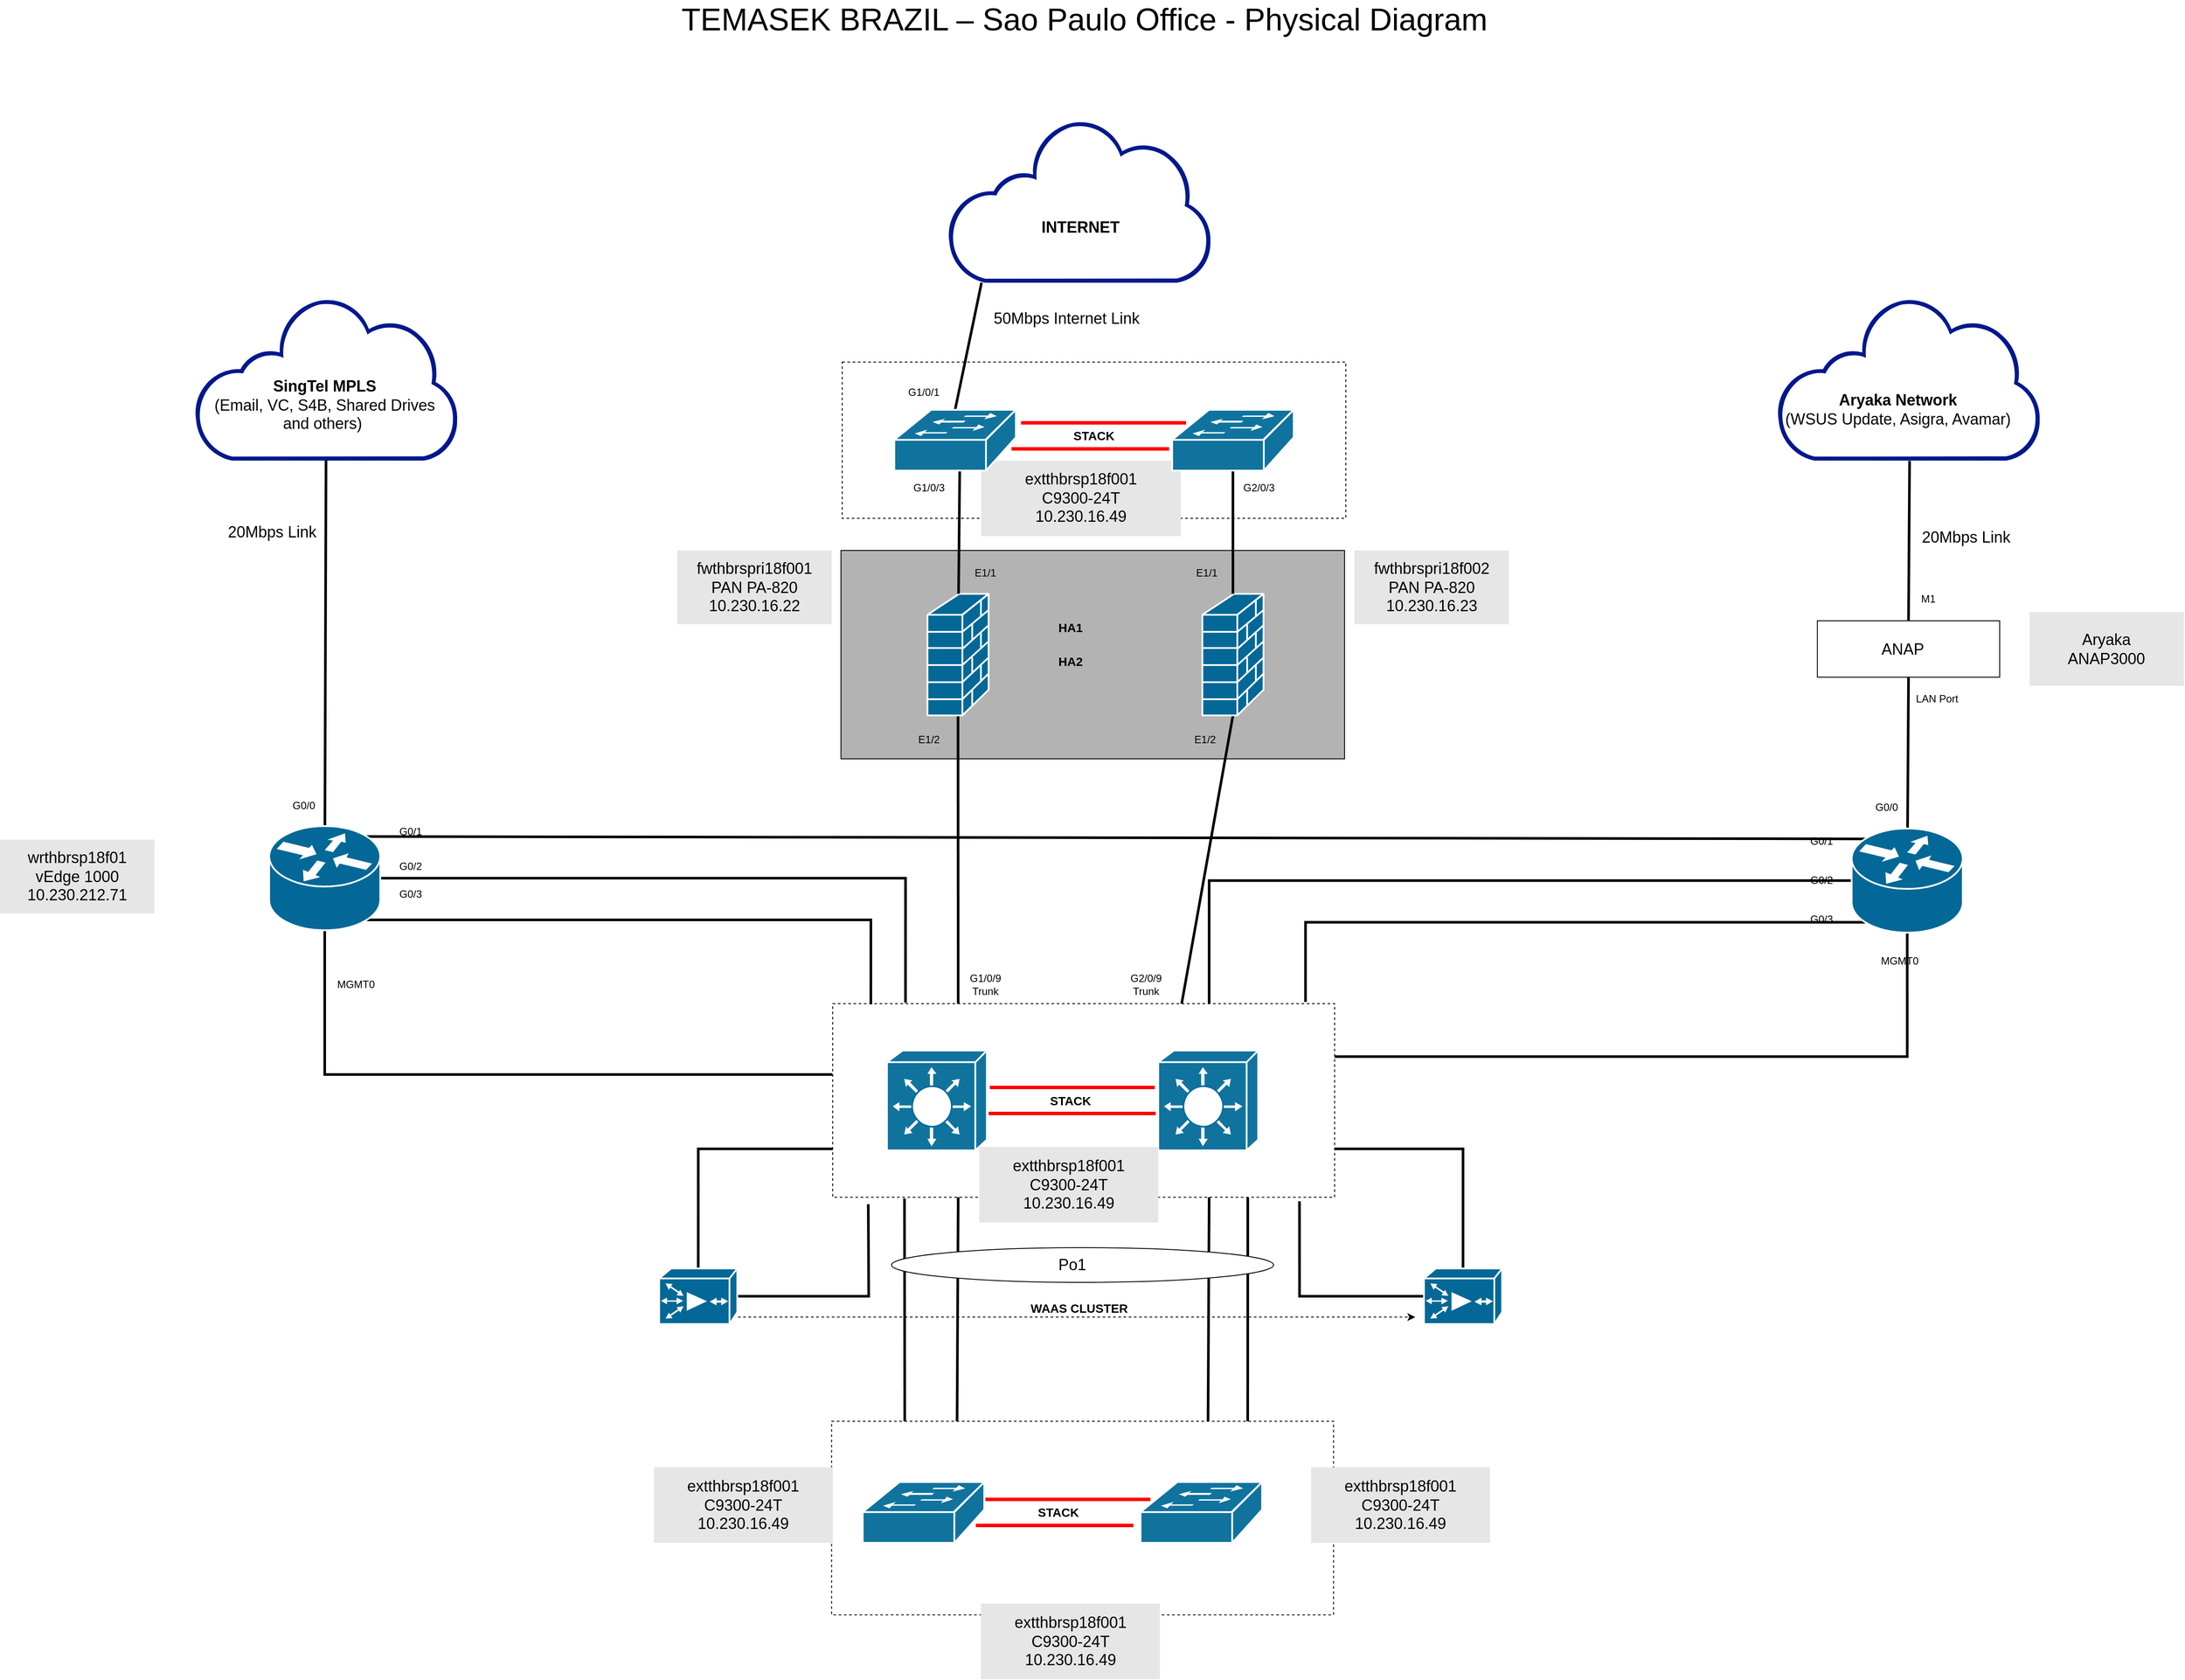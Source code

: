 <mxfile version="21.3.7" type="github">
  <diagram name="Page-1" id="c37626ed-c26b-45fb-9056-f9ebc6bb27b6">
    <mxGraphModel dx="3124" dy="1345" grid="1" gridSize="10" guides="1" tooltips="1" connect="1" arrows="1" fold="1" page="1" pageScale="1" pageWidth="1100" pageHeight="850" background="none" math="0" shadow="0">
      <root>
        <mxCell id="0" />
        <mxCell id="1" style="" parent="0" />
        <mxCell id="vTYYTcCQBsunpqbKioIv-147" value="" style="whiteSpace=wrap;html=1;dashed=1;" vertex="1" parent="1">
          <mxGeometry x="-282.23" y="830" width="578.08" height="223" as="geometry" />
        </mxCell>
        <mxCell id="vTYYTcCQBsunpqbKioIv-161" style="edgeStyle=none;shape=connector;rounded=0;orthogonalLoop=1;jettySize=auto;html=1;exitX=0.5;exitY=1;exitDx=0;exitDy=0;labelBackgroundColor=default;strokeColor=default;fontFamily=Helvetica;fontSize=12;fontColor=default;endArrow=none;strokeWidth=3;startArrow=none;startFill=0;endFill=0;" edge="1" parent="1" source="vTYYTcCQBsunpqbKioIv-38" target="vTYYTcCQBsunpqbKioIv-94">
          <mxGeometry relative="1" as="geometry" />
        </mxCell>
        <mxCell id="vTYYTcCQBsunpqbKioIv-38" value="" style="whiteSpace=wrap;html=1;" vertex="1" parent="1">
          <mxGeometry x="853.08" y="-92.0" width="210" height="65" as="geometry" />
        </mxCell>
        <mxCell id="zVsSm3GNM5P4r3RZKPwx-50" value="" style="whiteSpace=wrap;html=1;fillColor=#B3B3B3;" parent="1" vertex="1">
          <mxGeometry x="-271.43" y="-173" width="580" height="240" as="geometry" />
        </mxCell>
        <mxCell id="zVsSm3GNM5P4r3RZKPwx-32" value="" style="whiteSpace=wrap;html=1;dashed=1;" parent="1" vertex="1">
          <mxGeometry x="-270" y="-390" width="580" height="180" as="geometry" />
        </mxCell>
        <mxCell id="vTYYTcCQBsunpqbKioIv-122" style="edgeStyle=none;rounded=0;orthogonalLoop=1;jettySize=auto;html=1;exitX=0.5;exitY=1;exitDx=0;exitDy=0;exitPerimeter=0;fontFamily=Helvetica;fontSize=12;fontColor=default;entryX=0.25;entryY=0;entryDx=0;entryDy=0;strokeWidth=3;startArrow=none;startFill=0;endArrow=none;endFill=0;" edge="1" parent="1" source="zVsSm3GNM5P4r3RZKPwx-8" target="vTYYTcCQBsunpqbKioIv-16">
          <mxGeometry relative="1" as="geometry" />
        </mxCell>
        <mxCell id="zVsSm3GNM5P4r3RZKPwx-8" value="" style="shape=mxgraph.cisco.security.firewall;html=1;pointerEvents=1;dashed=0;fillColor=#036897;strokeColor=#ffffff;strokeWidth=2;verticalLabelPosition=bottom;verticalAlign=top;align=center;outlineConnect=0;" parent="1" vertex="1">
          <mxGeometry x="-171.85" y="-123" width="70.43" height="140" as="geometry" />
        </mxCell>
        <mxCell id="zVsSm3GNM5P4r3RZKPwx-12" value="G1/0/1" style="text;strokeColor=none;align=center;fillColor=none;html=1;verticalAlign=middle;whiteSpace=wrap;rounded=0;" parent="1" vertex="1">
          <mxGeometry x="-206.41" y="-370" width="60" height="30" as="geometry" />
        </mxCell>
        <mxCell id="zVsSm3GNM5P4r3RZKPwx-13" value="G1/0/3" style="text;strokeColor=none;align=center;fillColor=none;html=1;verticalAlign=middle;whiteSpace=wrap;rounded=0;" parent="1" vertex="1">
          <mxGeometry x="-200" y="-260" width="60" height="30" as="geometry" />
        </mxCell>
        <mxCell id="zVsSm3GNM5P4r3RZKPwx-19" value="G2/0/3" style="text;strokeColor=none;align=center;fillColor=none;html=1;verticalAlign=middle;whiteSpace=wrap;rounded=0;" parent="1" vertex="1">
          <mxGeometry x="180" y="-260" width="60" height="30" as="geometry" />
        </mxCell>
        <mxCell id="zVsSm3GNM5P4r3RZKPwx-24" value="" style="line;html=1;strokeColor=#FF0000;fillColor=#FF0000;" parent="1" vertex="1">
          <mxGeometry x="-75" y="-295" width="181.45" height="10" as="geometry" />
        </mxCell>
        <mxCell id="zVsSm3GNM5P4r3RZKPwx-27" value="" style="line;html=1;strokeColor=#FF0000;fillColor=#FF0000;" parent="1" vertex="1">
          <mxGeometry x="-64" y="-325" width="190" height="10" as="geometry" />
        </mxCell>
        <mxCell id="zVsSm3GNM5P4r3RZKPwx-28" value="&lt;b&gt;&lt;font style=&quot;font-size: 14px;&quot;&gt;STACK&lt;/font&gt;&lt;/b&gt;" style="text;strokeColor=none;align=center;fillColor=none;html=1;verticalAlign=middle;whiteSpace=wrap;rounded=0;" parent="1" vertex="1">
          <mxGeometry x="-10" y="-320" width="60" height="30" as="geometry" />
        </mxCell>
        <mxCell id="zVsSm3GNM5P4r3RZKPwx-29" value="&lt;font style=&quot;font-size: 36px;&quot;&gt;TEMASEK BRAZIL – Sao Paulo Office - Physical Diagram&lt;/font&gt;" style="text;strokeColor=none;align=center;fillColor=none;html=1;verticalAlign=middle;whiteSpace=wrap;rounded=0;" parent="1" vertex="1">
          <mxGeometry x="-495.83" y="-800" width="1010" height="30" as="geometry" />
        </mxCell>
        <mxCell id="zVsSm3GNM5P4r3RZKPwx-43" value="&lt;font style=&quot;font-size: 18px;&quot;&gt;extthbrsp18f001&lt;br&gt;C9300-24T&lt;br&gt;10.230.16.49&lt;/font&gt;" style="text;strokeColor=none;align=center;fillColor=#E6E6E6;html=1;verticalAlign=middle;whiteSpace=wrap;rounded=0;" parent="1" vertex="1">
          <mxGeometry x="-110" y="-276.5" width="230" height="87" as="geometry" />
        </mxCell>
        <mxCell id="vTYYTcCQBsunpqbKioIv-123" style="edgeStyle=none;rounded=0;orthogonalLoop=1;jettySize=auto;html=1;exitX=0.5;exitY=1;exitDx=0;exitDy=0;exitPerimeter=0;entryX=0.695;entryY=0.004;entryDx=0;entryDy=0;entryPerimeter=0;fontFamily=Helvetica;fontSize=12;fontColor=default;strokeWidth=3;startArrow=none;startFill=0;endArrow=none;endFill=0;" edge="1" parent="1" source="zVsSm3GNM5P4r3RZKPwx-52" target="vTYYTcCQBsunpqbKioIv-16">
          <mxGeometry relative="1" as="geometry" />
        </mxCell>
        <mxCell id="zVsSm3GNM5P4r3RZKPwx-52" value="" style="shape=mxgraph.cisco.security.firewall;html=1;pointerEvents=1;dashed=0;fillColor=#036897;strokeColor=#ffffff;strokeWidth=2;verticalLabelPosition=bottom;verticalAlign=top;align=center;outlineConnect=0;" parent="1" vertex="1">
          <mxGeometry x="144.79" y="-123" width="70.43" height="140" as="geometry" />
        </mxCell>
        <mxCell id="zVsSm3GNM5P4r3RZKPwx-55" value="&lt;font style=&quot;font-size: 18px;&quot;&gt;fwthbrspri18f002&lt;br&gt;PAN PA-820&lt;br&gt;10.230.16.23&lt;/font&gt;" style="text;strokeColor=none;align=center;fillColor=#E6E6E6;html=1;verticalAlign=middle;whiteSpace=wrap;rounded=0;" parent="1" vertex="1">
          <mxGeometry x="320.0" y="-173" width="177.83" height="85" as="geometry" />
        </mxCell>
        <mxCell id="zVsSm3GNM5P4r3RZKPwx-56" value="&lt;font style=&quot;font-size: 18px;&quot;&gt;fwthbrspri18f001&lt;br&gt;PAN PA-820&lt;br&gt;10.230.16.22&lt;/font&gt;" style="text;strokeColor=none;align=center;fillColor=#E6E6E6;html=1;verticalAlign=middle;whiteSpace=wrap;rounded=0;" parent="1" vertex="1">
          <mxGeometry x="-460.06" y="-173" width="177.83" height="85" as="geometry" />
        </mxCell>
        <mxCell id="vTYYTcCQBsunpqbKioIv-1" value="&lt;font style=&quot;font-size: 18px;&quot;&gt;50Mbps Internet Link&lt;/font&gt;" style="text;strokeColor=none;align=center;fillColor=none;html=1;verticalAlign=middle;whiteSpace=wrap;rounded=0;" vertex="1" parent="1">
          <mxGeometry x="-110" y="-455" width="197.17" height="30" as="geometry" />
        </mxCell>
        <mxCell id="vTYYTcCQBsunpqbKioIv-4" value="E1/1" style="text;strokeColor=none;align=center;fillColor=none;html=1;verticalAlign=middle;whiteSpace=wrap;rounded=0;" vertex="1" parent="1">
          <mxGeometry x="-135" y="-162" width="60" height="30" as="geometry" />
        </mxCell>
        <mxCell id="vTYYTcCQBsunpqbKioIv-5" value="E1/2" style="text;strokeColor=none;align=center;fillColor=none;html=1;verticalAlign=middle;whiteSpace=wrap;rounded=0;" vertex="1" parent="1">
          <mxGeometry x="-200.0" y="30" width="60" height="30" as="geometry" />
        </mxCell>
        <mxCell id="vTYYTcCQBsunpqbKioIv-8" value="E1/1" style="text;strokeColor=none;align=center;fillColor=none;html=1;verticalAlign=middle;whiteSpace=wrap;rounded=0;" vertex="1" parent="1">
          <mxGeometry x="120.0" y="-162" width="60" height="30" as="geometry" />
        </mxCell>
        <mxCell id="vTYYTcCQBsunpqbKioIv-9" value="E1/2" style="text;strokeColor=none;align=center;fillColor=none;html=1;verticalAlign=middle;whiteSpace=wrap;rounded=0;" vertex="1" parent="1">
          <mxGeometry x="118.0" y="30" width="60" height="30" as="geometry" />
        </mxCell>
        <mxCell id="vTYYTcCQBsunpqbKioIv-12" value="&lt;b&gt;&lt;font style=&quot;font-size: 14px;&quot;&gt;HA1&lt;/font&gt;&lt;/b&gt;" style="text;strokeColor=none;align=center;fillColor=none;html=1;verticalAlign=middle;whiteSpace=wrap;rounded=0;" vertex="1" parent="1">
          <mxGeometry x="-37.01" y="-99" width="60" height="30" as="geometry" />
        </mxCell>
        <mxCell id="vTYYTcCQBsunpqbKioIv-13" value="&lt;b&gt;&lt;font style=&quot;font-size: 14px;&quot;&gt;HA2&lt;/font&gt;&lt;/b&gt;" style="text;strokeColor=none;align=center;fillColor=none;html=1;verticalAlign=middle;whiteSpace=wrap;rounded=0;" vertex="1" parent="1">
          <mxGeometry x="-37.01" y="-60" width="60" height="30" as="geometry" />
        </mxCell>
        <mxCell id="vTYYTcCQBsunpqbKioIv-14" value="&lt;font style=&quot;font-size: 18px;&quot;&gt;&lt;b&gt;INTERNET&lt;/b&gt;&lt;/font&gt;" style="text;strokeColor=none;align=center;fillColor=none;html=1;verticalAlign=middle;whiteSpace=wrap;rounded=0;" vertex="1" parent="1">
          <mxGeometry x="-94.34" y="-560" width="197.17" height="30" as="geometry" />
        </mxCell>
        <mxCell id="vTYYTcCQBsunpqbKioIv-150" style="edgeStyle=none;shape=connector;rounded=0;orthogonalLoop=1;jettySize=auto;html=1;exitX=0.143;exitY=1.006;exitDx=0;exitDy=0;labelBackgroundColor=default;strokeColor=default;fontFamily=Helvetica;fontSize=12;fontColor=default;endArrow=none;exitPerimeter=0;strokeWidth=3;startArrow=none;startFill=0;endFill=0;" edge="1" parent="1" source="vTYYTcCQBsunpqbKioIv-16">
          <mxGeometry relative="1" as="geometry">
            <mxPoint x="-198" y="830" as="targetPoint" />
          </mxGeometry>
        </mxCell>
        <mxCell id="vTYYTcCQBsunpqbKioIv-151" style="edgeStyle=none;shape=connector;rounded=0;orthogonalLoop=1;jettySize=auto;html=1;exitX=0.25;exitY=1;exitDx=0;exitDy=0;entryX=0.25;entryY=0;entryDx=0;entryDy=0;labelBackgroundColor=default;strokeColor=default;fontFamily=Helvetica;fontSize=12;fontColor=default;endArrow=none;strokeWidth=3;startArrow=none;startFill=0;endFill=0;" edge="1" parent="1" source="vTYYTcCQBsunpqbKioIv-16" target="vTYYTcCQBsunpqbKioIv-147">
          <mxGeometry relative="1" as="geometry" />
        </mxCell>
        <mxCell id="vTYYTcCQBsunpqbKioIv-152" style="edgeStyle=none;shape=connector;rounded=0;orthogonalLoop=1;jettySize=auto;html=1;exitX=0.827;exitY=1.003;exitDx=0;exitDy=0;labelBackgroundColor=default;strokeColor=default;fontFamily=Helvetica;fontSize=12;fontColor=default;endArrow=none;exitPerimeter=0;entryX=0.829;entryY=0;entryDx=0;entryDy=0;entryPerimeter=0;strokeWidth=3;startArrow=none;startFill=0;endFill=0;" edge="1" parent="1" source="vTYYTcCQBsunpqbKioIv-16" target="vTYYTcCQBsunpqbKioIv-147">
          <mxGeometry relative="1" as="geometry" />
        </mxCell>
        <mxCell id="vTYYTcCQBsunpqbKioIv-153" style="edgeStyle=none;shape=connector;rounded=0;orthogonalLoop=1;jettySize=auto;html=1;exitX=0.75;exitY=1;exitDx=0;exitDy=0;entryX=0.75;entryY=0;entryDx=0;entryDy=0;labelBackgroundColor=default;strokeColor=default;fontFamily=Helvetica;fontSize=12;fontColor=default;endArrow=none;strokeWidth=3;startArrow=none;startFill=0;endFill=0;" edge="1" parent="1" source="vTYYTcCQBsunpqbKioIv-16" target="vTYYTcCQBsunpqbKioIv-147">
          <mxGeometry relative="1" as="geometry" />
        </mxCell>
        <mxCell id="vTYYTcCQBsunpqbKioIv-16" value="" style="whiteSpace=wrap;html=1;dashed=1;" vertex="1" parent="1">
          <mxGeometry x="-280.96" y="349" width="578.08" height="223" as="geometry" />
        </mxCell>
        <mxCell id="vTYYTcCQBsunpqbKioIv-22" value="" style="shape=mxgraph.cisco.switches.layer_3_switch;html=1;dashed=0;fillColor=#10739E;strokeColor=#ffffff;strokeWidth=2;verticalLabelPosition=bottom;verticalAlign=top;fontFamily=Helvetica;fontSize=36;fontColor=#FFB366" vertex="1" parent="1">
          <mxGeometry x="-218.5" y="403" width="115.08" height="115" as="geometry" />
        </mxCell>
        <mxCell id="vTYYTcCQBsunpqbKioIv-23" value="" style="shape=mxgraph.cisco.switches.layer_3_switch;html=1;dashed=0;fillColor=#10739E;strokeColor=#ffffff;strokeWidth=2;verticalLabelPosition=bottom;verticalAlign=top;fontFamily=Helvetica;fontSize=36;fontColor=#FFB366" vertex="1" parent="1">
          <mxGeometry x="93.96" y="403" width="115.08" height="115" as="geometry" />
        </mxCell>
        <mxCell id="vTYYTcCQBsunpqbKioIv-24" value="" style="line;html=1;strokeColor=#FF0000;fillColor=#FF0000;" vertex="1" parent="1">
          <mxGeometry x="-101.42" y="470.5" width="192.46" height="10" as="geometry" />
        </mxCell>
        <mxCell id="vTYYTcCQBsunpqbKioIv-25" value="" style="line;html=1;strokeColor=#FF0000;fillColor=#FF0000;" vertex="1" parent="1">
          <mxGeometry x="-100.03" y="440.5" width="190" height="10" as="geometry" />
        </mxCell>
        <mxCell id="vTYYTcCQBsunpqbKioIv-26" value="&lt;b&gt;&lt;font style=&quot;font-size: 14px;&quot;&gt;STACK&lt;/font&gt;&lt;/b&gt;" style="text;strokeColor=none;align=center;fillColor=none;html=1;verticalAlign=middle;whiteSpace=wrap;rounded=0;" vertex="1" parent="1">
          <mxGeometry x="-37.19" y="445.5" width="60" height="30" as="geometry" />
        </mxCell>
        <mxCell id="vTYYTcCQBsunpqbKioIv-27" value="G1/0/9&lt;br&gt;Trunk" style="text;strokeColor=none;align=center;fillColor=none;html=1;verticalAlign=middle;whiteSpace=wrap;rounded=0;" vertex="1" parent="1">
          <mxGeometry x="-135" y="312" width="60" height="30" as="geometry" />
        </mxCell>
        <mxCell id="vTYYTcCQBsunpqbKioIv-30" value="G2/0/9&lt;br&gt;Trunk" style="text;strokeColor=none;align=center;fillColor=none;html=1;verticalAlign=middle;whiteSpace=wrap;rounded=0;" vertex="1" parent="1">
          <mxGeometry x="50" y="312" width="60" height="30" as="geometry" />
        </mxCell>
        <mxCell id="vTYYTcCQBsunpqbKioIv-32" value="&lt;font style=&quot;font-size: 18px;&quot;&gt;extthbrsp18f001&lt;br&gt;C9300-24T&lt;br&gt;10.230.16.49&lt;/font&gt;" style="text;strokeColor=none;align=center;fillColor=#E6E6E6;html=1;verticalAlign=middle;whiteSpace=wrap;rounded=0;" vertex="1" parent="1">
          <mxGeometry x="-112.15" y="514" width="206.11" height="87" as="geometry" />
        </mxCell>
        <mxCell id="vTYYTcCQBsunpqbKioIv-160" style="edgeStyle=none;shape=connector;rounded=0;orthogonalLoop=1;jettySize=auto;html=1;exitX=0.504;exitY=1.002;exitDx=0;exitDy=0;exitPerimeter=0;entryX=0.5;entryY=0;entryDx=0;entryDy=0;labelBackgroundColor=default;strokeColor=default;fontFamily=Helvetica;fontSize=12;fontColor=default;endArrow=none;strokeWidth=3;startArrow=none;startFill=0;endFill=0;" edge="1" parent="1" source="vTYYTcCQBsunpqbKioIv-33" target="vTYYTcCQBsunpqbKioIv-38">
          <mxGeometry relative="1" as="geometry" />
        </mxCell>
        <mxCell id="vTYYTcCQBsunpqbKioIv-33" value="" style="sketch=0;aspect=fixed;pointerEvents=1;shadow=0;dashed=0;html=1;strokeColor=none;labelPosition=center;verticalLabelPosition=bottom;verticalAlign=top;align=center;fillColor=#00188D;shape=mxgraph.mscae.enterprise.internet_hollow" vertex="1" parent="1">
          <mxGeometry x="805.99" y="-465.1" width="304.19" height="188.6" as="geometry" />
        </mxCell>
        <mxCell id="vTYYTcCQBsunpqbKioIv-34" value="&lt;font style=&quot;font-size: 18px;&quot;&gt;&lt;b&gt;Aryaka Network&lt;/b&gt;&lt;br&gt;(WSUS Update, Asigra, Avamar)&lt;br&gt;&lt;/font&gt;" style="text;strokeColor=none;align=center;fillColor=none;html=1;verticalAlign=middle;whiteSpace=wrap;rounded=0;" vertex="1" parent="1">
          <mxGeometry x="800.66" y="-350" width="290" height="30" as="geometry" />
        </mxCell>
        <mxCell id="vTYYTcCQBsunpqbKioIv-136" style="edgeStyle=none;rounded=0;orthogonalLoop=1;jettySize=auto;html=1;exitX=0.13;exitY=1;exitDx=0;exitDy=0;exitPerimeter=0;entryX=0.5;entryY=0;entryDx=0;entryDy=0;entryPerimeter=0;fontFamily=Helvetica;fontSize=12;fontColor=default;strokeWidth=3;startArrow=none;startFill=0;endArrow=none;endFill=0;" edge="1" parent="1" source="vTYYTcCQBsunpqbKioIv-35" target="zVsSm3GNM5P4r3RZKPwx-3">
          <mxGeometry relative="1" as="geometry" />
        </mxCell>
        <mxCell id="vTYYTcCQBsunpqbKioIv-35" value="" style="sketch=0;aspect=fixed;pointerEvents=1;shadow=0;dashed=0;html=1;strokeColor=none;labelPosition=center;verticalLabelPosition=bottom;verticalAlign=top;align=center;fillColor=#00188D;shape=mxgraph.mscae.enterprise.internet_hollow" vertex="1" parent="1">
          <mxGeometry x="-149.09" y="-670" width="304.19" height="188.6" as="geometry" />
        </mxCell>
        <mxCell id="vTYYTcCQBsunpqbKioIv-37" value="&lt;font style=&quot;font-size: 18px;&quot;&gt;ANAP&lt;/font&gt;" style="text;strokeColor=none;align=center;fillColor=none;html=1;verticalAlign=middle;whiteSpace=wrap;rounded=0;shadow=1;" vertex="1" parent="1">
          <mxGeometry x="853.08" y="-74.5" width="197.17" height="30" as="geometry" />
        </mxCell>
        <mxCell id="vTYYTcCQBsunpqbKioIv-41" value="&lt;font style=&quot;font-size: 18px;&quot;&gt;20Mbps Link&lt;/font&gt;" style="text;strokeColor=none;align=center;fillColor=none;html=1;verticalAlign=middle;whiteSpace=wrap;rounded=0;" vertex="1" parent="1">
          <mxGeometry x="960.57" y="-203.0" width="127.17" height="30" as="geometry" />
        </mxCell>
        <mxCell id="vTYYTcCQBsunpqbKioIv-43" value="M1" style="text;strokeColor=none;align=center;fillColor=none;html=1;verticalAlign=middle;whiteSpace=wrap;rounded=0;" vertex="1" parent="1">
          <mxGeometry x="950.57" y="-132.0" width="60" height="30" as="geometry" />
        </mxCell>
        <mxCell id="vTYYTcCQBsunpqbKioIv-44" value="LAN Port" style="text;strokeColor=none;align=center;fillColor=none;html=1;verticalAlign=middle;whiteSpace=wrap;rounded=0;" vertex="1" parent="1">
          <mxGeometry x="960.57" y="-17.0" width="60" height="30" as="geometry" />
        </mxCell>
        <mxCell id="vTYYTcCQBsunpqbKioIv-45" value="&lt;font style=&quot;font-size: 18px;&quot;&gt;Aryaka &lt;br&gt;ANAP3000&lt;/font&gt;" style="text;strokeColor=none;align=center;fillColor=#E6E6E6;html=1;verticalAlign=middle;whiteSpace=wrap;rounded=0;" vertex="1" parent="1">
          <mxGeometry x="1097.44" y="-102.0" width="177.83" height="85" as="geometry" />
        </mxCell>
        <mxCell id="vTYYTcCQBsunpqbKioIv-104" style="edgeStyle=none;rounded=1;orthogonalLoop=1;jettySize=auto;html=1;exitX=0.5;exitY=1;exitDx=0;exitDy=0;exitPerimeter=0;strokeColor=none;" edge="1" parent="1" source="vTYYTcCQBsunpqbKioIv-47" target="vTYYTcCQBsunpqbKioIv-58">
          <mxGeometry relative="1" as="geometry" />
        </mxCell>
        <mxCell id="vTYYTcCQBsunpqbKioIv-105" style="edgeStyle=none;orthogonalLoop=1;jettySize=auto;html=1;exitX=0.5;exitY=1;exitDx=0;exitDy=0;exitPerimeter=0;rounded=0;strokeColor=default;shadow=0;jumpStyle=none;endArrow=none;endFill=0;strokeWidth=3;startArrow=none;startFill=0;" edge="1" parent="1" source="vTYYTcCQBsunpqbKioIv-47" target="vTYYTcCQBsunpqbKioIv-58">
          <mxGeometry relative="1" as="geometry" />
        </mxCell>
        <mxCell id="vTYYTcCQBsunpqbKioIv-47" value="" style="sketch=0;aspect=fixed;pointerEvents=1;shadow=0;dashed=0;html=1;strokeColor=none;labelPosition=center;verticalLabelPosition=bottom;verticalAlign=top;align=center;fillColor=#00188D;shape=mxgraph.mscae.enterprise.internet_hollow" vertex="1" parent="1">
          <mxGeometry x="-1016.62" y="-465.1" width="304.19" height="188.6" as="geometry" />
        </mxCell>
        <mxCell id="vTYYTcCQBsunpqbKioIv-48" value="&lt;font style=&quot;font-size: 18px;&quot;&gt;&lt;b&gt;SingTel MPLS &lt;/b&gt;&lt;br&gt;(Email, VC, S4B, Shared Drives &lt;br&gt;and others)&amp;nbsp;&lt;br&gt;&lt;/font&gt;" style="text;strokeColor=none;align=center;fillColor=none;html=1;verticalAlign=middle;whiteSpace=wrap;rounded=0;" vertex="1" parent="1">
          <mxGeometry x="-1011.01" y="-355" width="290" height="30" as="geometry" />
        </mxCell>
        <mxCell id="vTYYTcCQBsunpqbKioIv-51" value="&lt;font style=&quot;font-size: 18px;&quot;&gt;20Mbps Link&lt;/font&gt;" style="text;strokeColor=none;align=center;fillColor=none;html=1;verticalAlign=middle;whiteSpace=wrap;rounded=0;" vertex="1" parent="1">
          <mxGeometry x="-990.0" y="-209" width="127.17" height="30" as="geometry" />
        </mxCell>
        <mxCell id="vTYYTcCQBsunpqbKioIv-108" style="edgeStyle=none;rounded=0;orthogonalLoop=1;jettySize=auto;html=1;exitX=0.88;exitY=0.1;exitDx=0;exitDy=0;exitPerimeter=0;entryX=0.12;entryY=0.1;entryDx=0;entryDy=0;entryPerimeter=0;fontFamily=Helvetica;fontSize=12;fontColor=default;strokeWidth=3;startArrow=none;startFill=0;endArrow=none;endFill=0;" edge="1" parent="1" source="vTYYTcCQBsunpqbKioIv-58" target="vTYYTcCQBsunpqbKioIv-94">
          <mxGeometry relative="1" as="geometry" />
        </mxCell>
        <mxCell id="vTYYTcCQBsunpqbKioIv-109" style="edgeStyle=orthogonalEdgeStyle;rounded=0;orthogonalLoop=1;jettySize=auto;html=1;exitX=1;exitY=0.5;exitDx=0;exitDy=0;exitPerimeter=0;entryX=0.145;entryY=-0.005;entryDx=0;entryDy=0;entryPerimeter=0;fontFamily=Helvetica;fontSize=12;fontColor=default;strokeWidth=3;startArrow=none;startFill=0;endArrow=none;endFill=0;" edge="1" parent="1" source="vTYYTcCQBsunpqbKioIv-58" target="vTYYTcCQBsunpqbKioIv-16">
          <mxGeometry relative="1" as="geometry" />
        </mxCell>
        <mxCell id="vTYYTcCQBsunpqbKioIv-110" style="edgeStyle=orthogonalEdgeStyle;rounded=0;orthogonalLoop=1;jettySize=auto;html=1;exitX=0.88;exitY=0.9;exitDx=0;exitDy=0;exitPerimeter=0;entryX=0.076;entryY=0.004;entryDx=0;entryDy=0;entryPerimeter=0;fontFamily=Helvetica;fontSize=12;fontColor=default;strokeWidth=3;startArrow=none;startFill=0;endArrow=none;endFill=0;" edge="1" parent="1" source="vTYYTcCQBsunpqbKioIv-58" target="vTYYTcCQBsunpqbKioIv-16">
          <mxGeometry relative="1" as="geometry" />
        </mxCell>
        <mxCell id="vTYYTcCQBsunpqbKioIv-111" style="edgeStyle=orthogonalEdgeStyle;rounded=0;orthogonalLoop=1;jettySize=auto;html=1;exitX=0.5;exitY=1;exitDx=0;exitDy=0;exitPerimeter=0;entryX=-0.001;entryY=0.366;entryDx=0;entryDy=0;entryPerimeter=0;fontFamily=Helvetica;fontSize=12;fontColor=default;strokeWidth=3;startArrow=none;startFill=0;endArrow=none;endFill=0;" edge="1" parent="1" source="vTYYTcCQBsunpqbKioIv-58" target="vTYYTcCQBsunpqbKioIv-16">
          <mxGeometry relative="1" as="geometry" />
        </mxCell>
        <mxCell id="vTYYTcCQBsunpqbKioIv-58" value="" style="shape=mxgraph.cisco.routers.router;html=1;pointerEvents=1;dashed=0;fillColor=#036897;strokeColor=#ffffff;strokeWidth=2;verticalLabelPosition=bottom;verticalAlign=top;align=center;outlineConnect=0;" vertex="1" parent="1">
          <mxGeometry x="-930" y="144.48" width="127.98" height="120" as="geometry" />
        </mxCell>
        <mxCell id="vTYYTcCQBsunpqbKioIv-60" value="&lt;font style=&quot;font-size: 18px;&quot;&gt;wrthbrsp18f01&lt;br&gt;vEdge 1000 &lt;br&gt;10.230.212.71&lt;/font&gt;" style="text;strokeColor=none;align=center;fillColor=#E6E6E6;html=1;verticalAlign=middle;whiteSpace=wrap;rounded=0;" vertex="1" parent="1">
          <mxGeometry x="-1240" y="160.02" width="177.83" height="85" as="geometry" />
        </mxCell>
        <mxCell id="vTYYTcCQBsunpqbKioIv-71" value="G0/2 &lt;br/&gt;" style="text;strokeColor=none;align=center;fillColor=none;html=1;verticalAlign=middle;whiteSpace=wrap;rounded=0;" vertex="1" parent="1">
          <mxGeometry x="-797" y="176.02" width="60" height="30" as="geometry" />
        </mxCell>
        <mxCell id="vTYYTcCQBsunpqbKioIv-72" value="G0/1 &lt;br/&gt;" style="text;strokeColor=none;align=center;fillColor=none;html=1;verticalAlign=middle;whiteSpace=wrap;rounded=0;" vertex="1" parent="1">
          <mxGeometry x="-797" y="135.52" width="60" height="30" as="geometry" />
        </mxCell>
        <mxCell id="vTYYTcCQBsunpqbKioIv-78" value="G0/3" style="text;strokeColor=none;align=center;fillColor=none;html=1;verticalAlign=middle;whiteSpace=wrap;rounded=0;" vertex="1" parent="1">
          <mxGeometry x="-797" y="207.52" width="60" height="30" as="geometry" />
        </mxCell>
        <mxCell id="vTYYTcCQBsunpqbKioIv-79" value="G0/0&lt;br/&gt;" style="text;strokeColor=none;align=center;fillColor=none;html=1;verticalAlign=middle;whiteSpace=wrap;rounded=0;" vertex="1" parent="1">
          <mxGeometry x="-920" y="105.52" width="60" height="30" as="geometry" />
        </mxCell>
        <mxCell id="vTYYTcCQBsunpqbKioIv-83" value="MGMT0" style="text;strokeColor=none;align=center;fillColor=none;html=1;verticalAlign=middle;whiteSpace=wrap;rounded=0;" vertex="1" parent="1">
          <mxGeometry x="-860" y="312" width="60" height="30" as="geometry" />
        </mxCell>
        <mxCell id="vTYYTcCQBsunpqbKioIv-112" style="edgeStyle=orthogonalEdgeStyle;rounded=0;orthogonalLoop=1;jettySize=auto;html=1;exitX=0;exitY=0.5;exitDx=0;exitDy=0;exitPerimeter=0;entryX=0.75;entryY=0;entryDx=0;entryDy=0;fontFamily=Helvetica;fontSize=12;fontColor=default;strokeWidth=3;startArrow=none;startFill=0;endArrow=none;endFill=0;" edge="1" parent="1" source="vTYYTcCQBsunpqbKioIv-94" target="vTYYTcCQBsunpqbKioIv-16">
          <mxGeometry relative="1" as="geometry" />
        </mxCell>
        <mxCell id="vTYYTcCQBsunpqbKioIv-113" style="edgeStyle=orthogonalEdgeStyle;rounded=0;orthogonalLoop=1;jettySize=auto;html=1;exitX=0.12;exitY=0.9;exitDx=0;exitDy=0;exitPerimeter=0;entryX=0.942;entryY=-0.009;entryDx=0;entryDy=0;entryPerimeter=0;fontFamily=Helvetica;fontSize=12;fontColor=default;strokeWidth=3;startArrow=none;startFill=0;endArrow=none;endFill=0;" edge="1" parent="1" source="vTYYTcCQBsunpqbKioIv-94" target="vTYYTcCQBsunpqbKioIv-16">
          <mxGeometry relative="1" as="geometry" />
        </mxCell>
        <mxCell id="vTYYTcCQBsunpqbKioIv-114" style="edgeStyle=orthogonalEdgeStyle;rounded=0;orthogonalLoop=1;jettySize=auto;html=1;exitX=0.5;exitY=1;exitDx=0;exitDy=0;exitPerimeter=0;fontFamily=Helvetica;fontSize=12;fontColor=default;strokeWidth=3;startArrow=none;startFill=0;endArrow=none;endFill=0;" edge="1" parent="1" source="vTYYTcCQBsunpqbKioIv-94" target="vTYYTcCQBsunpqbKioIv-16">
          <mxGeometry relative="1" as="geometry">
            <Array as="points">
              <mxPoint x="957" y="410" />
            </Array>
          </mxGeometry>
        </mxCell>
        <mxCell id="vTYYTcCQBsunpqbKioIv-94" value="" style="shape=mxgraph.cisco.routers.router;html=1;pointerEvents=1;dashed=0;fillColor=#036897;strokeColor=#ffffff;strokeWidth=2;verticalLabelPosition=bottom;verticalAlign=top;align=center;outlineConnect=0;" vertex="1" parent="1">
          <mxGeometry x="892.59" y="147.2" width="127.98" height="120" as="geometry" />
        </mxCell>
        <mxCell id="vTYYTcCQBsunpqbKioIv-95" value="G0/2 &lt;br/&gt;" style="text;strokeColor=none;align=center;fillColor=none;html=1;verticalAlign=middle;whiteSpace=wrap;rounded=0;" vertex="1" parent="1">
          <mxGeometry x="828.15" y="192.2" width="60" height="30" as="geometry" />
        </mxCell>
        <mxCell id="vTYYTcCQBsunpqbKioIv-96" value="G0/1 &lt;br/&gt;" style="text;strokeColor=none;align=center;fillColor=none;html=1;verticalAlign=middle;whiteSpace=wrap;rounded=0;" vertex="1" parent="1">
          <mxGeometry x="828.15" y="147.2" width="60" height="30" as="geometry" />
        </mxCell>
        <mxCell id="vTYYTcCQBsunpqbKioIv-97" value="G0/3" style="text;strokeColor=none;align=center;fillColor=none;html=1;verticalAlign=middle;whiteSpace=wrap;rounded=0;" vertex="1" parent="1">
          <mxGeometry x="828.15" y="237.2" width="60" height="30" as="geometry" />
        </mxCell>
        <mxCell id="vTYYTcCQBsunpqbKioIv-98" value="G0/0&lt;br/&gt;" style="text;strokeColor=none;align=center;fillColor=none;html=1;verticalAlign=middle;whiteSpace=wrap;rounded=0;" vertex="1" parent="1">
          <mxGeometry x="902.59" y="108.24" width="60" height="30" as="geometry" />
        </mxCell>
        <mxCell id="vTYYTcCQBsunpqbKioIv-99" value="MGMT0" style="text;strokeColor=none;align=center;fillColor=none;html=1;verticalAlign=middle;whiteSpace=wrap;rounded=0;" vertex="1" parent="1">
          <mxGeometry x="918.15" y="284.72" width="60" height="30" as="geometry" />
        </mxCell>
        <mxCell id="vTYYTcCQBsunpqbKioIv-138" style="edgeStyle=orthogonalEdgeStyle;rounded=0;orthogonalLoop=1;jettySize=auto;html=1;exitX=0.5;exitY=0;exitDx=0;exitDy=0;exitPerimeter=0;entryX=0;entryY=0.75;entryDx=0;entryDy=0;fontFamily=Helvetica;fontSize=12;fontColor=default;strokeWidth=3;startArrow=none;startFill=0;endArrow=none;endFill=0;" edge="1" parent="1" source="vTYYTcCQBsunpqbKioIv-117" target="vTYYTcCQBsunpqbKioIv-16">
          <mxGeometry relative="1" as="geometry" />
        </mxCell>
        <mxCell id="vTYYTcCQBsunpqbKioIv-139" style="edgeStyle=orthogonalEdgeStyle;rounded=0;orthogonalLoop=1;jettySize=auto;html=1;exitX=1;exitY=0.5;exitDx=0;exitDy=0;exitPerimeter=0;fontFamily=Helvetica;fontSize=12;fontColor=default;strokeWidth=3;startArrow=none;startFill=0;endArrow=none;endFill=0;" edge="1" parent="1" source="vTYYTcCQBsunpqbKioIv-117">
          <mxGeometry relative="1" as="geometry">
            <mxPoint x="-240" y="580" as="targetPoint" />
          </mxGeometry>
        </mxCell>
        <mxCell id="vTYYTcCQBsunpqbKioIv-154" style="edgeStyle=none;shape=connector;rounded=0;orthogonalLoop=1;jettySize=auto;html=1;labelBackgroundColor=default;strokeColor=default;fontFamily=Helvetica;fontSize=12;fontColor=default;endArrow=classic;dashed=1;" edge="1" parent="1">
          <mxGeometry relative="1" as="geometry">
            <mxPoint x="-390" y="710" as="sourcePoint" />
            <mxPoint x="390" y="710" as="targetPoint" />
          </mxGeometry>
        </mxCell>
        <mxCell id="vTYYTcCQBsunpqbKioIv-117" value="" style="shape=mxgraph.cisco.misc.wae;html=1;pointerEvents=1;dashed=0;fillColor=#036897;strokeColor=#ffffff;strokeWidth=2;verticalLabelPosition=bottom;verticalAlign=top;align=center;outlineConnect=0;fontFamily=Helvetica;fontSize=12;fontColor=default;" vertex="1" parent="1">
          <mxGeometry x="-480.83" y="654" width="90" height="64" as="geometry" />
        </mxCell>
        <mxCell id="vTYYTcCQBsunpqbKioIv-140" style="edgeStyle=orthogonalEdgeStyle;rounded=0;orthogonalLoop=1;jettySize=auto;html=1;exitX=0.5;exitY=0;exitDx=0;exitDy=0;exitPerimeter=0;entryX=1;entryY=0.75;entryDx=0;entryDy=0;fontFamily=Helvetica;fontSize=12;fontColor=default;strokeWidth=3;startArrow=none;startFill=0;endArrow=none;endFill=0;" edge="1" parent="1" source="vTYYTcCQBsunpqbKioIv-118" target="vTYYTcCQBsunpqbKioIv-16">
          <mxGeometry relative="1" as="geometry" />
        </mxCell>
        <mxCell id="vTYYTcCQBsunpqbKioIv-143" style="edgeStyle=orthogonalEdgeStyle;rounded=0;orthogonalLoop=1;jettySize=auto;html=1;exitX=0;exitY=0.5;exitDx=0;exitDy=0;exitPerimeter=0;entryX=0.93;entryY=1.021;entryDx=0;entryDy=0;entryPerimeter=0;fontFamily=Helvetica;fontSize=12;fontColor=default;strokeWidth=3;startArrow=none;startFill=0;endArrow=none;endFill=0;" edge="1" parent="1" source="vTYYTcCQBsunpqbKioIv-118" target="vTYYTcCQBsunpqbKioIv-16">
          <mxGeometry relative="1" as="geometry" />
        </mxCell>
        <mxCell id="vTYYTcCQBsunpqbKioIv-118" value="" style="shape=mxgraph.cisco.misc.wae;html=1;pointerEvents=1;dashed=0;fillColor=#036897;strokeColor=#ffffff;strokeWidth=2;verticalLabelPosition=bottom;verticalAlign=top;align=center;outlineConnect=0;fontFamily=Helvetica;fontSize=12;fontColor=default;" vertex="1" parent="1">
          <mxGeometry x="400" y="654" width="90" height="64" as="geometry" />
        </mxCell>
        <mxCell id="vTYYTcCQBsunpqbKioIv-120" value="" style="shape=mxgraph.cisco.switches.workgroup_switch;html=1;dashed=0;fillColor=#10739E;strokeColor=#ffffff;strokeWidth=2;verticalLabelPosition=bottom;verticalAlign=top;fontFamily=Helvetica;fontSize=36;fontColor=#FFB366" vertex="1" parent="1">
          <mxGeometry x="-246.41" y="900" width="140" height="70" as="geometry" />
        </mxCell>
        <mxCell id="vTYYTcCQBsunpqbKioIv-121" value="" style="shape=mxgraph.cisco.switches.workgroup_switch;html=1;dashed=0;fillColor=#10739E;strokeColor=#ffffff;strokeWidth=2;verticalLabelPosition=bottom;verticalAlign=top;fontFamily=Helvetica;fontSize=36;fontColor=#FFB366" vertex="1" parent="1">
          <mxGeometry x="73.59" y="900" width="140" height="70" as="geometry" />
        </mxCell>
        <mxCell id="vTYYTcCQBsunpqbKioIv-125" style="edgeStyle=none;rounded=0;orthogonalLoop=1;jettySize=auto;html=1;exitX=1;exitY=0.5;exitDx=0;exitDy=0;exitPerimeter=0;fontFamily=Helvetica;fontSize=12;fontColor=default;" edge="1" parent="1" source="zVsSm3GNM5P4r3RZKPwx-8" target="zVsSm3GNM5P4r3RZKPwx-8">
          <mxGeometry relative="1" as="geometry" />
        </mxCell>
        <mxCell id="vTYYTcCQBsunpqbKioIv-131" style="edgeStyle=none;rounded=0;orthogonalLoop=1;jettySize=auto;html=1;fontFamily=Helvetica;fontSize=12;fontColor=default;exitX=0.538;exitY=1.008;exitDx=0;exitDy=0;exitPerimeter=0;strokeWidth=3;endArrow=none;endFill=0;startArrow=none;startFill=0;" edge="1" parent="1" source="zVsSm3GNM5P4r3RZKPwx-3" target="zVsSm3GNM5P4r3RZKPwx-8">
          <mxGeometry relative="1" as="geometry" />
        </mxCell>
        <mxCell id="vTYYTcCQBsunpqbKioIv-132" style="edgeStyle=none;rounded=0;orthogonalLoop=1;jettySize=auto;html=1;exitX=1;exitY=0;exitDx=0;exitDy=0;exitPerimeter=0;fontFamily=Helvetica;fontSize=12;fontColor=default;" edge="1" parent="1" source="zVsSm3GNM5P4r3RZKPwx-8" target="zVsSm3GNM5P4r3RZKPwx-8">
          <mxGeometry relative="1" as="geometry" />
        </mxCell>
        <mxCell id="vTYYTcCQBsunpqbKioIv-144" value="&lt;font style=&quot;font-size: 18px;&quot;&gt;extthbrsp18f001&lt;br&gt;C9300-24T&lt;br&gt;10.230.16.49&lt;/font&gt;" style="text;strokeColor=none;align=center;fillColor=#E6E6E6;html=1;verticalAlign=middle;whiteSpace=wrap;rounded=0;" vertex="1" parent="1">
          <mxGeometry x="270" y="883" width="206.11" height="87" as="geometry" />
        </mxCell>
        <mxCell id="vTYYTcCQBsunpqbKioIv-145" value="&lt;font style=&quot;font-size: 18px;&quot;&gt;extthbrsp18f001&lt;br&gt;C9300-24T&lt;br&gt;10.230.16.49&lt;/font&gt;" style="text;strokeColor=none;align=center;fillColor=#E6E6E6;html=1;verticalAlign=middle;whiteSpace=wrap;rounded=0;" vertex="1" parent="1">
          <mxGeometry x="-486.94" y="883" width="206.11" height="87" as="geometry" />
        </mxCell>
        <mxCell id="vTYYTcCQBsunpqbKioIv-146" value="&lt;font style=&quot;font-size: 18px;&quot;&gt;extthbrsp18f001&lt;br&gt;C9300-24T&lt;br&gt;10.230.16.49&lt;/font&gt;" style="text;strokeColor=none;align=center;fillColor=#E6E6E6;html=1;verticalAlign=middle;whiteSpace=wrap;rounded=0;" vertex="1" parent="1">
          <mxGeometry x="-110.24" y="1040" width="206.11" height="87" as="geometry" />
        </mxCell>
        <mxCell id="vTYYTcCQBsunpqbKioIv-157" value="" style="line;html=1;strokeColor=#FF0000;fillColor=#FF0000;" vertex="1" parent="1">
          <mxGeometry x="-116.12" y="945" width="181.45" height="10" as="geometry" />
        </mxCell>
        <mxCell id="vTYYTcCQBsunpqbKioIv-158" value="" style="line;html=1;strokeColor=#FF0000;fillColor=#FF0000;" vertex="1" parent="1">
          <mxGeometry x="-105.12" y="915" width="190" height="10" as="geometry" />
        </mxCell>
        <mxCell id="vTYYTcCQBsunpqbKioIv-159" value="&lt;b&gt;&lt;font style=&quot;font-size: 14px;&quot;&gt;STACK&lt;/font&gt;&lt;/b&gt;" style="text;strokeColor=none;align=center;fillColor=none;html=1;verticalAlign=middle;whiteSpace=wrap;rounded=0;" vertex="1" parent="1">
          <mxGeometry x="-51.12" y="920" width="60" height="30" as="geometry" />
        </mxCell>
        <mxCell id="vTYYTcCQBsunpqbKioIv-163" value="" style="ellipse;whiteSpace=wrap;html=1;strokeColor=default;fontFamily=Helvetica;fontSize=12;fontColor=default;fillColor=default;" vertex="1" parent="1">
          <mxGeometry x="-213.19" y="630" width="440" height="40" as="geometry" />
        </mxCell>
        <mxCell id="vTYYTcCQBsunpqbKioIv-167" value="&lt;font style=&quot;font-size: 18px;&quot;&gt;Po1&lt;/font&gt;" style="text;strokeColor=none;align=center;fillColor=none;html=1;verticalAlign=middle;whiteSpace=wrap;rounded=0;" vertex="1" parent="1">
          <mxGeometry x="-35.03" y="635" width="60" height="30" as="geometry" />
        </mxCell>
        <mxCell id="vTYYTcCQBsunpqbKioIv-168" value="&lt;font style=&quot;font-size: 14px;&quot;&gt;&lt;b&gt;WAAS CLUSTER&lt;/b&gt;&lt;/font&gt;" style="text;strokeColor=none;align=center;fillColor=none;html=1;verticalAlign=middle;whiteSpace=wrap;rounded=0;" vertex="1" parent="1">
          <mxGeometry x="-112" y="685" width="230" height="30" as="geometry" />
        </mxCell>
        <mxCell id="vTYYTcCQBsunpqbKioIv-170" style="edgeStyle=none;shape=connector;rounded=0;orthogonalLoop=1;jettySize=auto;html=1;exitX=0.5;exitY=0.98;exitDx=0;exitDy=0;exitPerimeter=0;entryX=0.5;entryY=0;entryDx=0;entryDy=0;entryPerimeter=0;labelBackgroundColor=default;strokeColor=default;fontFamily=Helvetica;fontSize=12;fontColor=default;endArrow=none;endFill=0;strokeWidth=3;" edge="1" parent="1" source="zVsSm3GNM5P4r3RZKPwx-26" target="zVsSm3GNM5P4r3RZKPwx-52">
          <mxGeometry relative="1" as="geometry" />
        </mxCell>
        <mxCell id="zVsSm3GNM5P4r3RZKPwx-26" value="" style="shape=mxgraph.cisco.switches.workgroup_switch;html=1;dashed=0;fillColor=#10739E;strokeColor=#ffffff;strokeWidth=2;verticalLabelPosition=bottom;verticalAlign=top;fontFamily=Helvetica;fontSize=36;fontColor=#FFB366" parent="1" vertex="1">
          <mxGeometry x="110" y="-335" width="140" height="70" as="geometry" />
        </mxCell>
        <mxCell id="zVsSm3GNM5P4r3RZKPwx-3" value="" style="shape=mxgraph.cisco.switches.workgroup_switch;html=1;dashed=0;fillColor=#10739E;strokeColor=#ffffff;strokeWidth=2;verticalLabelPosition=bottom;verticalAlign=top;fontFamily=Helvetica;fontSize=36;fontColor=#FFB366" parent="1" vertex="1">
          <mxGeometry x="-210" y="-335" width="140" height="70" as="geometry" />
        </mxCell>
      </root>
    </mxGraphModel>
  </diagram>
</mxfile>
